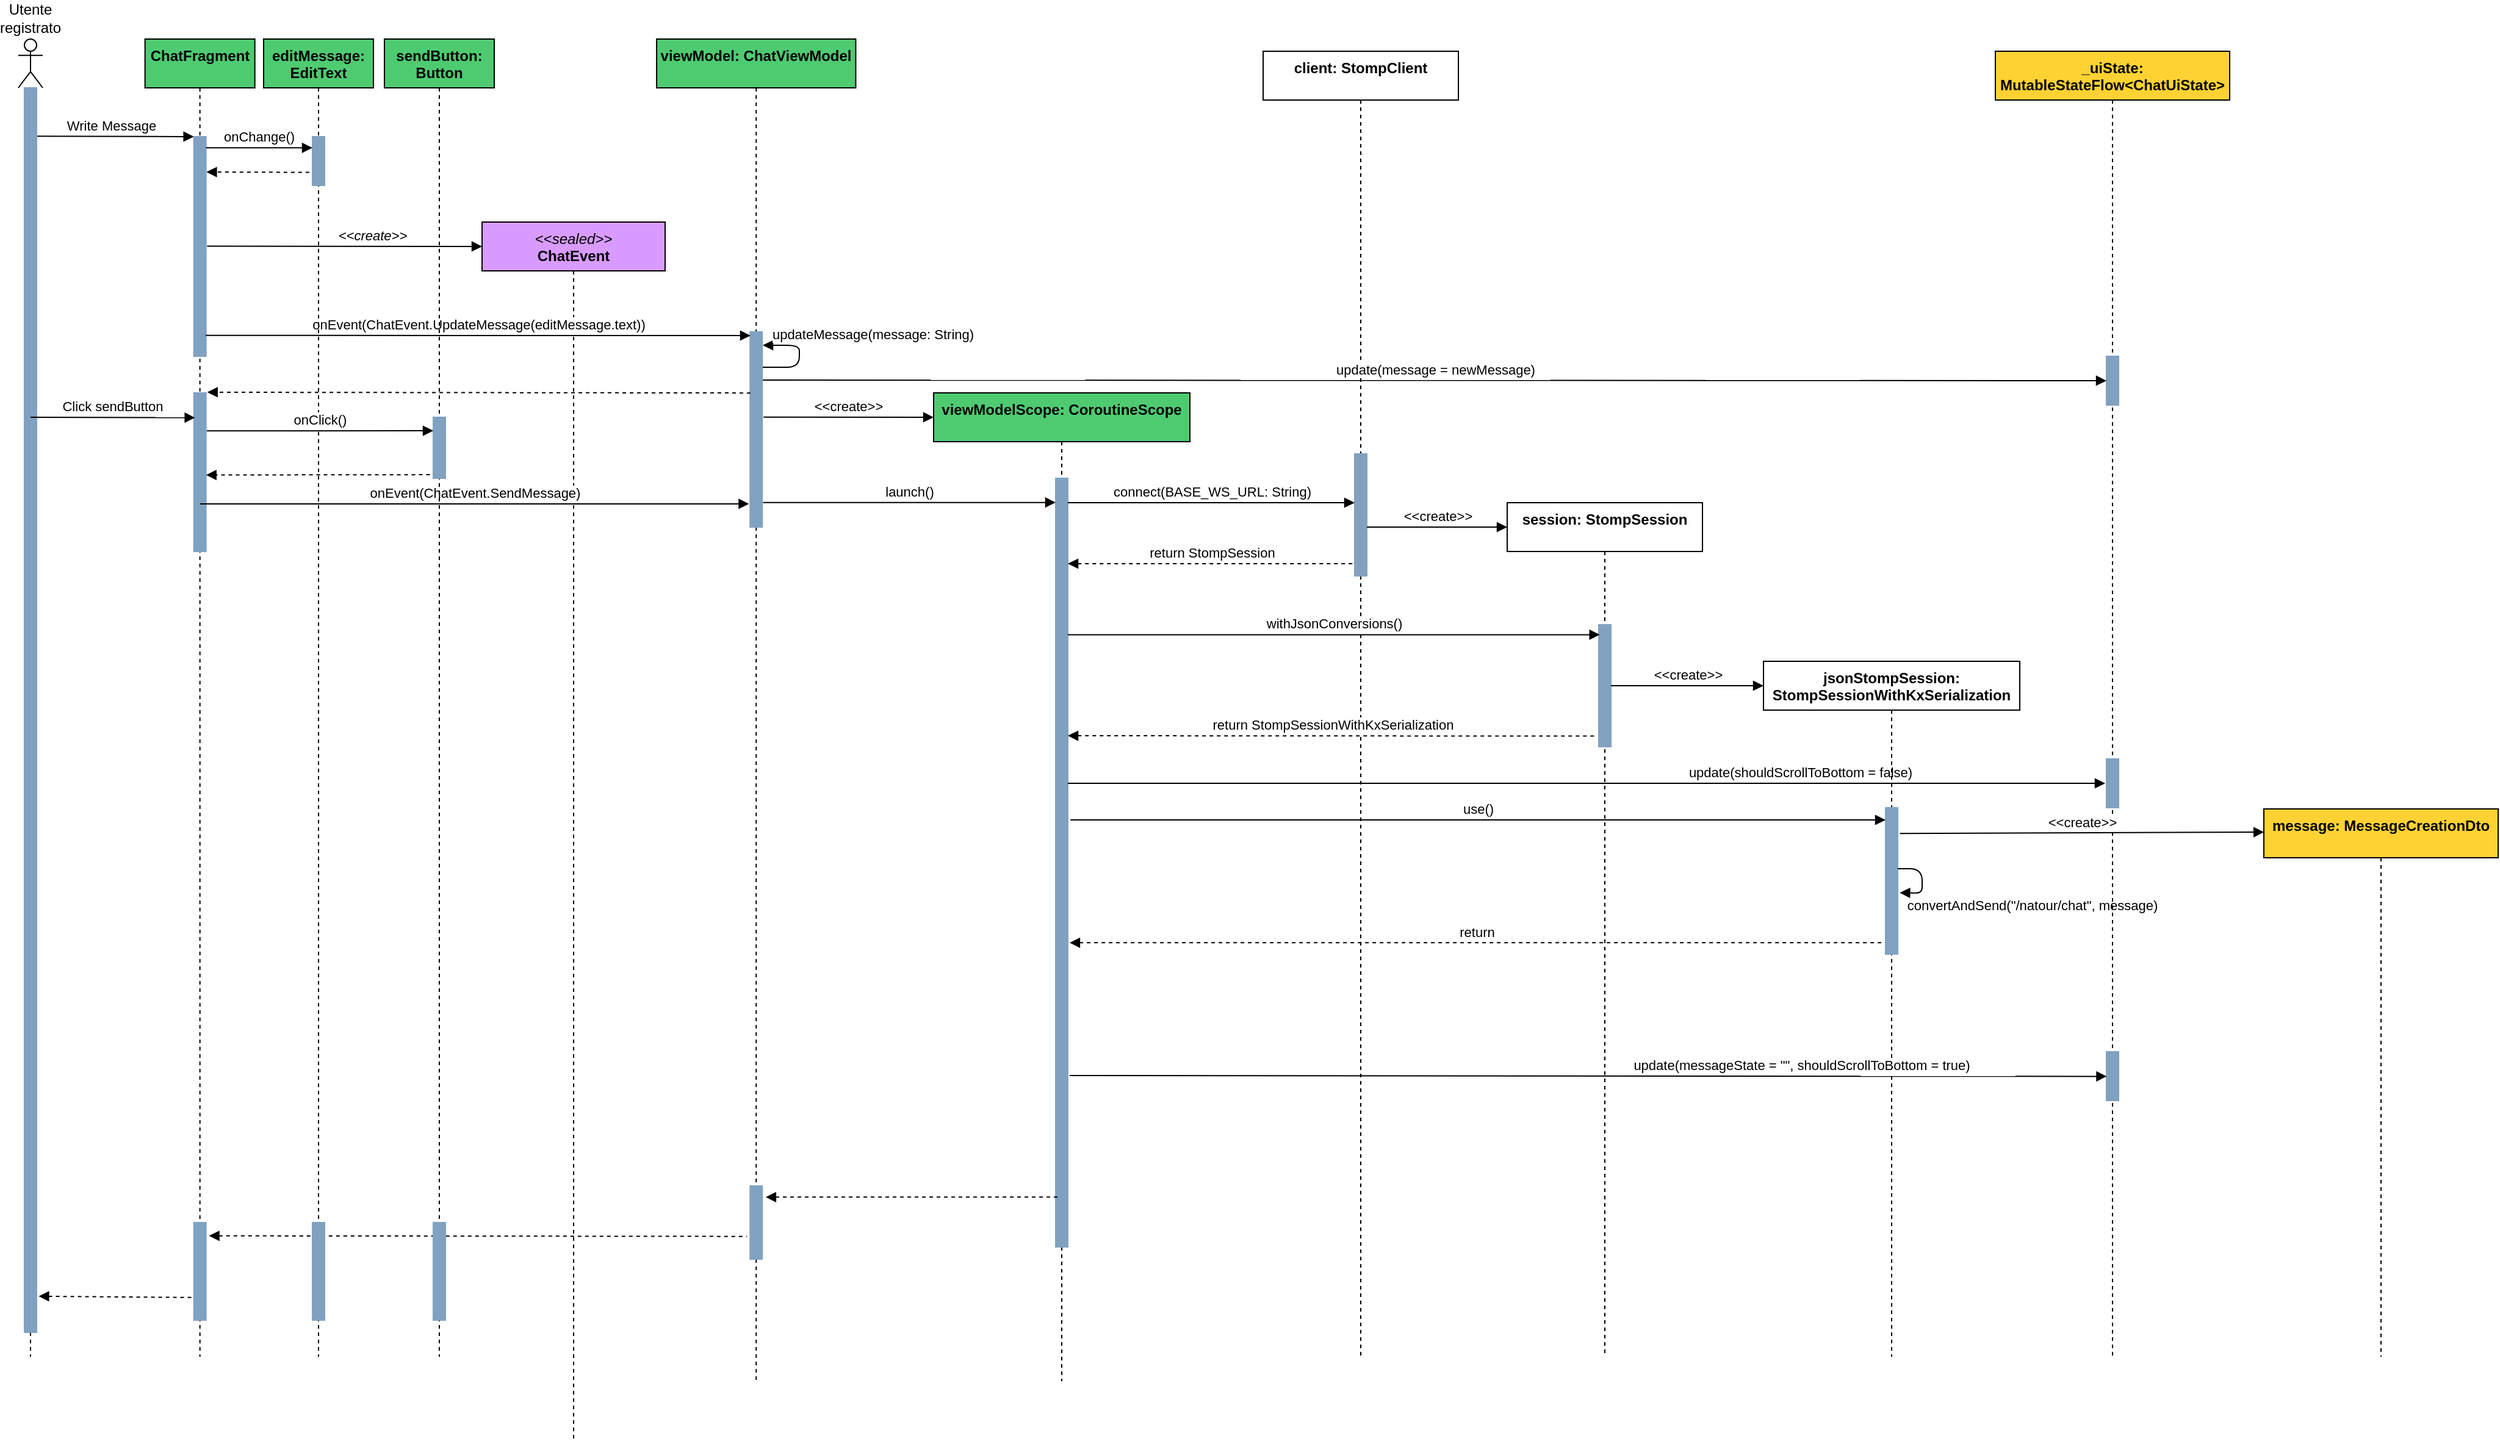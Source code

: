 <mxfile>
    <diagram id="NbBXLqIcAhi1SzONlu9C" name="Invia messaggio">
        <mxGraphModel dx="2213" dy="1183" grid="1" gridSize="10" guides="1" tooltips="1" connect="1" arrows="1" fold="1" page="1" pageScale="1" pageWidth="827" pageHeight="1169" math="0" shadow="0">
            <root>
                <mxCell id="0"/>
                <mxCell id="1" parent="0"/>
                <mxCell id="2" value="Write Message" style="html=1;verticalAlign=bottom;endArrow=block;entryX=0;entryY=0;exitX=1.017;exitY=0.062;exitDx=0;exitDy=0;exitPerimeter=0;" edge="1" parent="1" target="4">
                    <mxGeometry relative="1" as="geometry">
                        <mxPoint x="1049" y="129.68" as="sourcePoint"/>
                    </mxGeometry>
                </mxCell>
                <mxCell id="3" value="&lt;b&gt;ChatFragment&lt;/b&gt;" style="shape=umlLifeline;perimeter=lifelinePerimeter;whiteSpace=wrap;html=1;container=1;collapsible=0;recursiveResize=0;outlineConnect=0;rounded=0;shadow=0;glass=0;strokeWidth=1;verticalAlign=top;fillColor=#4ECB71;" vertex="1" parent="1">
                    <mxGeometry x="1143.83" y="50" width="90" height="1080" as="geometry"/>
                </mxCell>
                <mxCell id="4" value="" style="html=1;points=[];perimeter=orthogonalPerimeter;fillColor=#81A1C1;strokeColor=#81A1C1;" vertex="1" parent="3">
                    <mxGeometry x="40" y="80" width="10" height="180" as="geometry"/>
                </mxCell>
                <mxCell id="109" value="" style="html=1;points=[];perimeter=orthogonalPerimeter;fillColor=#81A1C1;strokeColor=#81A1C1;" vertex="1" parent="3">
                    <mxGeometry x="40" y="970" width="10" height="80" as="geometry"/>
                </mxCell>
                <mxCell id="CONxCcbmDmu2rqYqZQRP-128" value="" style="html=1;points=[];perimeter=orthogonalPerimeter;fillColor=#81A1C1;strokeColor=#81A1C1;" vertex="1" parent="3">
                    <mxGeometry x="40" y="290" width="10" height="130" as="geometry"/>
                </mxCell>
                <mxCell id="5" value="&lt;b&gt;viewModel: ChatViewModel&lt;/b&gt;" style="shape=umlLifeline;perimeter=lifelinePerimeter;whiteSpace=wrap;html=1;container=1;collapsible=0;recursiveResize=0;outlineConnect=0;rounded=0;shadow=0;glass=0;strokeWidth=1;verticalAlign=top;fillColor=#4ECB71;" vertex="1" parent="1">
                    <mxGeometry x="1563.04" y="50" width="163.17" height="1100" as="geometry"/>
                </mxCell>
                <mxCell id="6" value="" style="html=1;points=[];perimeter=orthogonalPerimeter;fillColor=#81A1C1;strokeColor=#81A1C1;" vertex="1" parent="5">
                    <mxGeometry x="76.59" y="240" width="10" height="160" as="geometry"/>
                </mxCell>
                <mxCell id="65" value="&amp;lt;&amp;lt;create&amp;gt;&amp;gt;" style="html=1;verticalAlign=bottom;endArrow=block;exitX=1.099;exitY=0.312;exitDx=0;exitDy=0;exitPerimeter=0;" edge="1" parent="5">
                    <mxGeometry relative="1" as="geometry">
                        <mxPoint x="87.58" y="309.92" as="sourcePoint"/>
                        <mxPoint x="226.96" y="310" as="targetPoint"/>
                    </mxGeometry>
                </mxCell>
                <mxCell id="107" value="" style="html=1;points=[];perimeter=orthogonalPerimeter;fillColor=#81A1C1;strokeColor=#81A1C1;" vertex="1" parent="5">
                    <mxGeometry x="76.59" y="940" width="10" height="60" as="geometry"/>
                </mxCell>
                <mxCell id="15" value="Utente registrato" style="shape=umlLifeline;participant=umlActor;perimeter=lifelinePerimeter;whiteSpace=wrap;html=1;container=1;collapsible=0;recursiveResize=0;verticalAlign=bottom;spacingTop=36;outlineConnect=0;size=40;rounded=0;shadow=0;glass=0;labelPosition=center;verticalLabelPosition=top;align=center;strokeWidth=1;perimeterSpacing=0;" vertex="1" parent="1">
                    <mxGeometry x="1040" y="50" width="20" height="1080" as="geometry"/>
                </mxCell>
                <mxCell id="16" value="" style="html=1;points=[];perimeter=orthogonalPerimeter;fillColor=#81A1C1;strokeColor=#81A1C1;" vertex="1" parent="15">
                    <mxGeometry x="5" y="40" width="10" height="1020" as="geometry"/>
                </mxCell>
                <mxCell id="52" value="&lt;i&gt;&amp;lt;&amp;lt;sealed&amp;gt;&amp;gt;&lt;br&gt;&lt;/i&gt;&lt;b&gt;ChatEvent&lt;/b&gt;" style="shape=umlLifeline;perimeter=lifelinePerimeter;whiteSpace=wrap;html=1;container=1;collapsible=0;recursiveResize=0;outlineConnect=0;rounded=0;shadow=0;glass=0;strokeWidth=1;verticalAlign=top;fillColor=#D99BFF;" vertex="1" parent="1">
                    <mxGeometry x="1420" y="200" width="150" height="1000" as="geometry"/>
                </mxCell>
                <mxCell id="54" value="&lt;i&gt;&amp;lt;&amp;lt;create&amp;gt;&amp;gt;&lt;/i&gt;" style="html=1;verticalAlign=bottom;endArrow=block;exitX=1.086;exitY=0.11;exitDx=0;exitDy=0;exitPerimeter=0;" edge="1" parent="1">
                    <mxGeometry x="0.201" relative="1" as="geometry">
                        <mxPoint x="1194.69" y="219.8" as="sourcePoint"/>
                        <mxPoint x="1420" y="220" as="targetPoint"/>
                        <mxPoint as="offset"/>
                    </mxGeometry>
                </mxCell>
                <mxCell id="57" value="onEvent(ChatEvent.UpdateMessage(editMessage.text))" style="html=1;verticalAlign=bottom;endArrow=block;exitX=0.968;exitY=0.905;exitDx=0;exitDy=0;exitPerimeter=0;" edge="1" parent="1" source="4">
                    <mxGeometry relative="1" as="geometry">
                        <mxPoint x="1294.37" y="339.44" as="sourcePoint"/>
                        <mxPoint x="1640" y="293" as="targetPoint"/>
                    </mxGeometry>
                </mxCell>
                <mxCell id="62" value="&lt;b&gt;viewModelScope: CoroutineScope&lt;/b&gt;" style="shape=umlLifeline;perimeter=lifelinePerimeter;whiteSpace=wrap;html=1;container=1;collapsible=0;recursiveResize=0;outlineConnect=0;rounded=0;shadow=0;glass=0;strokeWidth=1;verticalAlign=top;fillColor=#4ECB71;" vertex="1" parent="1">
                    <mxGeometry x="1790" y="340" width="210" height="810" as="geometry"/>
                </mxCell>
                <mxCell id="66" value="" style="html=1;points=[];perimeter=orthogonalPerimeter;fillColor=#81A1C1;strokeColor=#81A1C1;" vertex="1" parent="62">
                    <mxGeometry x="100" y="70" width="10" height="630" as="geometry"/>
                </mxCell>
                <mxCell id="71" value="&lt;b&gt;client: StompClient&lt;/b&gt;" style="shape=umlLifeline;perimeter=lifelinePerimeter;whiteSpace=wrap;html=1;container=1;collapsible=0;recursiveResize=0;outlineConnect=0;rounded=0;shadow=0;glass=0;strokeWidth=1;verticalAlign=top;" vertex="1" parent="1">
                    <mxGeometry x="2060" y="60" width="160" height="1070" as="geometry"/>
                </mxCell>
                <mxCell id="74" value="" style="html=1;points=[];perimeter=orthogonalPerimeter;fillColor=#81A1C1;strokeColor=#81A1C1;" vertex="1" parent="71">
                    <mxGeometry x="75" y="330" width="10" height="100" as="geometry"/>
                </mxCell>
                <mxCell id="77" value="&amp;lt;&amp;lt;create&amp;gt;&amp;gt;" style="html=1;verticalAlign=bottom;endArrow=block;" edge="1" parent="71" source="74">
                    <mxGeometry relative="1" as="geometry">
                        <mxPoint x="100" y="390" as="sourcePoint"/>
                        <mxPoint x="200" y="390" as="targetPoint"/>
                    </mxGeometry>
                </mxCell>
                <mxCell id="94" value="update(shouldScrollToBottom = false)" style="html=1;verticalAlign=bottom;endArrow=block;exitX=1.209;exitY=0.643;exitDx=0;exitDy=0;exitPerimeter=0;" edge="1" parent="71">
                    <mxGeometry x="0.412" relative="1" as="geometry">
                        <mxPoint x="-160" y="600.06" as="sourcePoint"/>
                        <mxPoint x="690" y="600" as="targetPoint"/>
                        <mxPoint as="offset"/>
                    </mxGeometry>
                </mxCell>
                <mxCell id="73" value="connect(BASE_WS_URL: String)" style="html=1;verticalAlign=bottom;endArrow=block;" edge="1" parent="1">
                    <mxGeometry relative="1" as="geometry">
                        <mxPoint x="1900" y="430" as="sourcePoint"/>
                        <mxPoint x="2135" y="430" as="targetPoint"/>
                    </mxGeometry>
                </mxCell>
                <mxCell id="75" value="&lt;b&gt;session: StompSession&lt;/b&gt;" style="shape=umlLifeline;perimeter=lifelinePerimeter;whiteSpace=wrap;html=1;container=1;collapsible=0;recursiveResize=0;outlineConnect=0;rounded=0;shadow=0;glass=0;strokeWidth=1;verticalAlign=top;" vertex="1" parent="1">
                    <mxGeometry x="2260" y="430" width="160" height="700" as="geometry"/>
                </mxCell>
                <mxCell id="83" value="" style="html=1;points=[];perimeter=orthogonalPerimeter;fillColor=#81A1C1;strokeColor=#81A1C1;" vertex="1" parent="75">
                    <mxGeometry x="75" y="100" width="10" height="100" as="geometry"/>
                </mxCell>
                <mxCell id="80" value="&lt;b&gt;jsonStompSession: &lt;br&gt;StompSessionWithKxSerialization&lt;/b&gt;" style="shape=umlLifeline;perimeter=lifelinePerimeter;whiteSpace=wrap;html=1;container=1;collapsible=0;recursiveResize=0;outlineConnect=0;rounded=0;shadow=0;glass=0;strokeWidth=1;verticalAlign=top;" vertex="1" parent="1">
                    <mxGeometry x="2470" y="560" width="210" height="570" as="geometry"/>
                </mxCell>
                <mxCell id="89" value="" style="html=1;points=[];perimeter=orthogonalPerimeter;fillColor=#81A1C1;strokeColor=#81A1C1;" vertex="1" parent="80">
                    <mxGeometry x="100" y="120" width="10" height="120" as="geometry"/>
                </mxCell>
                <mxCell id="102" value="convertAndSend(&quot;/natour/chat&quot;, message)" style="edgeStyle=none;html=1;startArrow=none;startFill=0;endArrow=block;endFill=1;entryX=1.167;entryY=0.581;entryDx=0;entryDy=0;entryPerimeter=0;" edge="1" parent="80" source="89" target="89">
                    <mxGeometry x="0.371" y="91" relative="1" as="geometry">
                        <mxPoint x="91" y="-81" as="offset"/>
                    </mxGeometry>
                </mxCell>
                <mxCell id="81" value="withJsonConversions()" style="html=1;verticalAlign=bottom;endArrow=block;entryX=0.088;entryY=0.082;entryDx=0;entryDy=0;entryPerimeter=0;" edge="1" parent="1" source="66" target="83">
                    <mxGeometry relative="1" as="geometry">
                        <mxPoint x="1920" y="538" as="sourcePoint"/>
                        <mxPoint x="2330" y="540" as="targetPoint"/>
                    </mxGeometry>
                </mxCell>
                <mxCell id="82" value="&amp;lt;&amp;lt;create&amp;gt;&amp;gt;" style="html=1;verticalAlign=bottom;endArrow=block;" edge="1" parent="1">
                    <mxGeometry relative="1" as="geometry">
                        <mxPoint x="2345" y="580" as="sourcePoint"/>
                        <mxPoint x="2470" y="580" as="targetPoint"/>
                    </mxGeometry>
                </mxCell>
                <mxCell id="84" value="return StompSession" style="html=1;verticalAlign=bottom;endArrow=none;dashed=1;endFill=0;startArrow=block;startFill=1;" edge="1" parent="1">
                    <mxGeometry relative="1" as="geometry">
                        <mxPoint x="1900" y="480" as="sourcePoint"/>
                        <mxPoint x="2135" y="480" as="targetPoint"/>
                    </mxGeometry>
                </mxCell>
                <mxCell id="87" value="return StompSessionWithKxSerialization" style="html=1;verticalAlign=bottom;endArrow=none;dashed=1;endFill=0;startArrow=block;startFill=1;entryX=-0.09;entryY=0.913;entryDx=0;entryDy=0;entryPerimeter=0;" edge="1" parent="1" target="83">
                    <mxGeometry relative="1" as="geometry">
                        <mxPoint x="1900" y="621" as="sourcePoint"/>
                        <mxPoint x="2205" y="620" as="targetPoint"/>
                    </mxGeometry>
                </mxCell>
                <mxCell id="90" value="use()" style="html=1;verticalAlign=bottom;endArrow=block;entryX=0;entryY=0.1;entryDx=0;entryDy=0;entryPerimeter=0;exitX=1.209;exitY=0.643;exitDx=0;exitDy=0;exitPerimeter=0;" edge="1" parent="1">
                    <mxGeometry relative="1" as="geometry">
                        <mxPoint x="1902.09" y="690.06" as="sourcePoint"/>
                        <mxPoint x="2570" y="690" as="targetPoint"/>
                    </mxGeometry>
                </mxCell>
                <mxCell id="68" value="launch()" style="html=1;verticalAlign=bottom;endArrow=block;exitX=1.062;exitY=0.749;exitDx=0;exitDy=0;exitPerimeter=0;" edge="1" parent="1" target="66">
                    <mxGeometry relative="1" as="geometry">
                        <mxPoint x="1650.25" y="429.84" as="sourcePoint"/>
                        <mxPoint x="1880" y="430" as="targetPoint"/>
                    </mxGeometry>
                </mxCell>
                <mxCell id="91" value="&lt;b&gt;_uiState: MutableStateFlow&amp;lt;ChatUiState&amp;gt;&lt;/b&gt;" style="shape=umlLifeline;perimeter=lifelinePerimeter;whiteSpace=wrap;html=1;container=1;collapsible=0;recursiveResize=0;outlineConnect=0;rounded=0;shadow=0;glass=0;strokeWidth=1;verticalAlign=top;fillColor=#FFD233;" vertex="1" parent="1">
                    <mxGeometry x="2660" y="60" width="192" height="1070" as="geometry"/>
                </mxCell>
                <mxCell id="92" value="" style="html=1;points=[];perimeter=orthogonalPerimeter;fillColor=#81A1C1;strokeColor=#81A1C1;" vertex="1" parent="91">
                    <mxGeometry x="91" y="580" width="10" height="40" as="geometry"/>
                </mxCell>
                <mxCell id="105" value="" style="html=1;points=[];perimeter=orthogonalPerimeter;fillColor=#81A1C1;strokeColor=#81A1C1;" vertex="1" parent="91">
                    <mxGeometry x="91" y="820" width="10" height="40" as="geometry"/>
                </mxCell>
                <mxCell id="CONxCcbmDmu2rqYqZQRP-118" value="" style="html=1;points=[];perimeter=orthogonalPerimeter;fillColor=#81A1C1;strokeColor=#81A1C1;" vertex="1" parent="91">
                    <mxGeometry x="91" y="250" width="10" height="40" as="geometry"/>
                </mxCell>
                <mxCell id="98" value="&lt;b&gt;message: MessageCreationDto&lt;/b&gt;" style="shape=umlLifeline;perimeter=lifelinePerimeter;whiteSpace=wrap;html=1;container=1;collapsible=0;recursiveResize=0;outlineConnect=0;rounded=0;shadow=0;glass=0;strokeWidth=1;verticalAlign=top;fillColor=#FFD233;" vertex="1" parent="1">
                    <mxGeometry x="2880" y="681" width="192" height="449" as="geometry"/>
                </mxCell>
                <mxCell id="104" value="return" style="html=1;verticalAlign=bottom;endArrow=none;dashed=1;endFill=0;startArrow=block;startFill=1;entryX=-0.038;entryY=0.922;entryDx=0;entryDy=0;entryPerimeter=0;exitX=1.144;exitY=0.636;exitDx=0;exitDy=0;exitPerimeter=0;" edge="1" parent="1">
                    <mxGeometry relative="1" as="geometry">
                        <mxPoint x="1901.44" y="790.68" as="sourcePoint"/>
                        <mxPoint x="2569.62" y="790.64" as="targetPoint"/>
                    </mxGeometry>
                </mxCell>
                <mxCell id="106" value="update(messageState = &quot;&quot;, shouldScrollToBottom = true)" style="html=1;verticalAlign=bottom;endArrow=block;exitX=1.144;exitY=0.777;exitDx=0;exitDy=0;exitPerimeter=0;entryX=0.024;entryY=0.506;entryDx=0;entryDy=0;entryPerimeter=0;" edge="1" parent="1" source="66">
                    <mxGeometry x="0.412" relative="1" as="geometry">
                        <mxPoint x="1930" y="880.06" as="sourcePoint"/>
                        <mxPoint x="2751.24" y="900.24" as="targetPoint"/>
                        <mxPoint as="offset"/>
                    </mxGeometry>
                </mxCell>
                <mxCell id="100" value="&amp;lt;&amp;lt;create&amp;gt;&amp;gt;" style="html=1;verticalAlign=bottom;endArrow=block;exitX=1.178;exitY=0.176;exitDx=0;exitDy=0;exitPerimeter=0;" edge="1" parent="1" source="89">
                    <mxGeometry relative="1" as="geometry">
                        <mxPoint x="2580" y="711.0" as="sourcePoint"/>
                        <mxPoint x="2880.093" y="700" as="targetPoint"/>
                    </mxGeometry>
                </mxCell>
                <mxCell id="110" value="" style="html=1;verticalAlign=bottom;endArrow=none;dashed=1;endFill=0;startArrow=block;startFill=1;entryX=-0.258;entryY=0.689;entryDx=0;entryDy=0;entryPerimeter=0;exitX=1.244;exitY=0.136;exitDx=0;exitDy=0;exitPerimeter=0;" edge="1" parent="1" source="109" target="107">
                    <mxGeometry relative="1" as="geometry">
                        <mxPoint x="1300" y="1031" as="sourcePoint"/>
                        <mxPoint x="1556.21" y="1030.82" as="targetPoint"/>
                    </mxGeometry>
                </mxCell>
                <mxCell id="111" value="" style="html=1;verticalAlign=bottom;endArrow=none;dashed=1;endFill=0;startArrow=block;startFill=1;entryX=-0.081;entryY=0.768;entryDx=0;entryDy=0;entryPerimeter=0;exitX=1.167;exitY=0.971;exitDx=0;exitDy=0;exitPerimeter=0;" edge="1" parent="1" source="16" target="109">
                    <mxGeometry relative="1" as="geometry">
                        <mxPoint x="1070" y="1080" as="sourcePoint"/>
                        <mxPoint x="1410.78" y="1080.46" as="targetPoint"/>
                    </mxGeometry>
                </mxCell>
                <mxCell id="CONxCcbmDmu2rqYqZQRP-111" value="&lt;b&gt;editMessage:&lt;br&gt;EditText&lt;br&gt;&lt;/b&gt;" style="shape=umlLifeline;perimeter=lifelinePerimeter;whiteSpace=wrap;html=1;container=1;collapsible=0;recursiveResize=0;outlineConnect=0;rounded=0;shadow=0;glass=0;strokeWidth=1;verticalAlign=top;fillColor=#4ECB71;" vertex="1" parent="1">
                    <mxGeometry x="1241" y="50" width="90" height="1080" as="geometry"/>
                </mxCell>
                <mxCell id="CONxCcbmDmu2rqYqZQRP-112" value="" style="html=1;points=[];perimeter=orthogonalPerimeter;fillColor=#81A1C1;strokeColor=#81A1C1;" vertex="1" parent="CONxCcbmDmu2rqYqZQRP-111">
                    <mxGeometry x="40" y="80" width="10" height="40" as="geometry"/>
                </mxCell>
                <mxCell id="CONxCcbmDmu2rqYqZQRP-113" value="" style="html=1;points=[];perimeter=orthogonalPerimeter;fillColor=#81A1C1;strokeColor=#81A1C1;" vertex="1" parent="CONxCcbmDmu2rqYqZQRP-111">
                    <mxGeometry x="40" y="970" width="10" height="80" as="geometry"/>
                </mxCell>
                <mxCell id="CONxCcbmDmu2rqYqZQRP-114" value="onChange()" style="html=1;verticalAlign=bottom;endArrow=block;exitX=1.001;exitY=0.051;exitDx=0;exitDy=0;exitPerimeter=0;" edge="1" parent="1" source="4" target="CONxCcbmDmu2rqYqZQRP-112">
                    <mxGeometry relative="1" as="geometry">
                        <mxPoint x="1059" y="139.68" as="sourcePoint"/>
                        <mxPoint x="1193.83" y="140.0" as="targetPoint"/>
                    </mxGeometry>
                </mxCell>
                <mxCell id="CONxCcbmDmu2rqYqZQRP-115" value="" style="html=1;verticalAlign=bottom;endArrow=block;exitX=-0.257;exitY=0.732;exitDx=0;exitDy=0;exitPerimeter=0;entryX=1.034;entryY=0.161;entryDx=0;entryDy=0;entryPerimeter=0;dashed=1;" edge="1" parent="1" source="CONxCcbmDmu2rqYqZQRP-112" target="4">
                    <mxGeometry relative="1" as="geometry">
                        <mxPoint x="1203.84" y="149.18" as="sourcePoint"/>
                        <mxPoint x="1300" y="149.18" as="targetPoint"/>
                    </mxGeometry>
                </mxCell>
                <mxCell id="CONxCcbmDmu2rqYqZQRP-116" value="onEvent(ChatEvent.SendMessage)" style="html=1;verticalAlign=bottom;endArrow=block;entryX=-0.089;entryY=0.881;entryDx=0;entryDy=0;entryPerimeter=0;" edge="1" parent="1" target="6">
                    <mxGeometry relative="1" as="geometry">
                        <mxPoint x="1189" y="431" as="sourcePoint"/>
                        <mxPoint x="1626.49" y="430.1" as="targetPoint"/>
                    </mxGeometry>
                </mxCell>
                <mxCell id="CONxCcbmDmu2rqYqZQRP-117" value="update(message = newMessage)" style="html=1;verticalAlign=bottom;endArrow=block;exitX=1.05;exitY=0.247;exitDx=0;exitDy=0;exitPerimeter=0;" edge="1" parent="1" source="6">
                    <mxGeometry relative="1" as="geometry">
                        <mxPoint x="2130" y="330" as="sourcePoint"/>
                        <mxPoint x="2751" y="330" as="targetPoint"/>
                    </mxGeometry>
                </mxCell>
                <mxCell id="CONxCcbmDmu2rqYqZQRP-119" value="updateMessage(message: String)" style="html=1;verticalAlign=bottom;endArrow=block;edgeStyle=orthogonalEdgeStyle;" edge="1" parent="1">
                    <mxGeometry x="0.231" y="-60" relative="1" as="geometry">
                        <mxPoint x="1650" y="319" as="sourcePoint"/>
                        <mxPoint x="1650" y="301" as="targetPoint"/>
                        <Array as="points">
                            <mxPoint x="1680" y="319"/>
                            <mxPoint x="1680" y="301"/>
                        </Array>
                        <mxPoint x="60" y="60" as="offset"/>
                    </mxGeometry>
                </mxCell>
                <mxCell id="108" value="" style="html=1;verticalAlign=bottom;endArrow=none;dashed=1;endFill=0;startArrow=block;startFill=1;exitX=1.277;exitY=0.153;exitDx=0;exitDy=0;exitPerimeter=0;" edge="1" parent="1" source="107" target="62">
                    <mxGeometry relative="1" as="geometry">
                        <mxPoint x="1654" y="1020" as="sourcePoint"/>
                        <mxPoint x="1889" y="1020" as="targetPoint"/>
                    </mxGeometry>
                </mxCell>
                <mxCell id="CONxCcbmDmu2rqYqZQRP-120" value="&lt;b&gt;sendButton:&lt;br&gt;Button&lt;br&gt;&lt;/b&gt;" style="shape=umlLifeline;perimeter=lifelinePerimeter;whiteSpace=wrap;html=1;container=1;collapsible=0;recursiveResize=0;outlineConnect=0;rounded=0;shadow=0;glass=0;strokeWidth=1;verticalAlign=top;fillColor=#4ECB71;" vertex="1" parent="1">
                    <mxGeometry x="1340" y="50" width="90" height="1080" as="geometry"/>
                </mxCell>
                <mxCell id="CONxCcbmDmu2rqYqZQRP-122" value="" style="html=1;points=[];perimeter=orthogonalPerimeter;fillColor=#81A1C1;strokeColor=#81A1C1;" vertex="1" parent="CONxCcbmDmu2rqYqZQRP-120">
                    <mxGeometry x="40" y="970" width="10" height="80" as="geometry"/>
                </mxCell>
                <mxCell id="CONxCcbmDmu2rqYqZQRP-125" value="" style="html=1;points=[];perimeter=orthogonalPerimeter;fillColor=#81A1C1;strokeColor=#81A1C1;" vertex="1" parent="CONxCcbmDmu2rqYqZQRP-120">
                    <mxGeometry x="40" y="310" width="10" height="50" as="geometry"/>
                </mxCell>
                <mxCell id="CONxCcbmDmu2rqYqZQRP-123" value="Click sendButton" style="html=1;verticalAlign=bottom;endArrow=block;entryX=0;entryY=0;exitX=1.017;exitY=0.062;exitDx=0;exitDy=0;exitPerimeter=0;" edge="1" parent="1">
                    <mxGeometry relative="1" as="geometry">
                        <mxPoint x="1050" y="360.0" as="sourcePoint"/>
                        <mxPoint x="1184.83" y="360.32" as="targetPoint"/>
                    </mxGeometry>
                </mxCell>
                <mxCell id="CONxCcbmDmu2rqYqZQRP-124" value="onClick()" style="html=1;verticalAlign=bottom;endArrow=block;exitX=1.06;exitY=0.284;exitDx=0;exitDy=0;exitPerimeter=0;" edge="1" parent="1">
                    <mxGeometry relative="1" as="geometry">
                        <mxPoint x="1194.43" y="371.12" as="sourcePoint"/>
                        <mxPoint x="1380" y="371" as="targetPoint"/>
                    </mxGeometry>
                </mxCell>
                <mxCell id="CONxCcbmDmu2rqYqZQRP-126" value="" style="html=1;verticalAlign=bottom;endArrow=block;exitX=-0.274;exitY=0.941;exitDx=0;exitDy=0;exitPerimeter=0;dashed=1;entryX=1.001;entryY=0.788;entryDx=0;entryDy=0;entryPerimeter=0;" edge="1" parent="1">
                    <mxGeometry relative="1" as="geometry">
                        <mxPoint x="1377.26" y="407.05" as="sourcePoint"/>
                        <mxPoint x="1193.84" y="407.28" as="targetPoint"/>
                    </mxGeometry>
                </mxCell>
                <mxCell id="CONxCcbmDmu2rqYqZQRP-127" value="" style="html=1;verticalAlign=bottom;endArrow=block;exitX=0.037;exitY=0.313;exitDx=0;exitDy=0;exitPerimeter=0;dashed=1;entryX=1.101;entryY=-0.004;entryDx=0;entryDy=0;entryPerimeter=0;" edge="1" parent="1" source="6" target="CONxCcbmDmu2rqYqZQRP-128">
                    <mxGeometry relative="1" as="geometry">
                        <mxPoint x="1544.26" y="340.3" as="sourcePoint"/>
                        <mxPoint x="1200" y="340" as="targetPoint"/>
                    </mxGeometry>
                </mxCell>
            </root>
        </mxGraphModel>
    </diagram>
    <diagram id="YZxylC4qOU5EGCGypoCf" name="Modifica itinerario">
        <mxGraphModel dx="3648" dy="1420" grid="1" gridSize="10" guides="1" tooltips="1" connect="1" arrows="1" fold="1" page="1" pageScale="1" pageWidth="827" pageHeight="1169" math="0" shadow="0">
            <root>
                <mxCell id="dHCDiJilXVQm328N3-cN-0"/>
                <mxCell id="dHCDiJilXVQm328N3-cN-1" parent="dHCDiJilXVQm328N3-cN-0"/>
                <mxCell id="d3S4381l-Puww9ALZbzH-0" value="Write new description" style="html=1;verticalAlign=bottom;endArrow=block;entryX=0;entryY=0;exitX=1.017;exitY=0.062;exitDx=0;exitDy=0;exitPerimeter=0;" edge="1" target="d3S4381l-Puww9ALZbzH-2" parent="dHCDiJilXVQm328N3-cN-1">
                    <mxGeometry relative="1" as="geometry">
                        <mxPoint x="319" y="429.68" as="sourcePoint"/>
                    </mxGeometry>
                </mxCell>
                <mxCell id="d3S4381l-Puww9ALZbzH-1" value="&lt;b&gt;UpdateRoute&lt;br&gt;FullDialog&lt;/b&gt;" style="shape=umlLifeline;perimeter=lifelinePerimeter;whiteSpace=wrap;html=1;container=1;collapsible=0;recursiveResize=0;outlineConnect=0;rounded=0;shadow=0;glass=0;strokeWidth=1;verticalAlign=top;fillColor=#4ECB71;" vertex="1" parent="dHCDiJilXVQm328N3-cN-1">
                    <mxGeometry x="413.83" y="350" width="90" height="1370" as="geometry"/>
                </mxCell>
                <mxCell id="d3S4381l-Puww9ALZbzH-2" value="" style="html=1;points=[];perimeter=orthogonalPerimeter;fillColor=#81A1C1;strokeColor=#81A1C1;" vertex="1" parent="d3S4381l-Puww9ALZbzH-1">
                    <mxGeometry x="40" y="80" width="10" height="180" as="geometry"/>
                </mxCell>
                <mxCell id="d3S4381l-Puww9ALZbzH-4" value="" style="html=1;points=[];perimeter=orthogonalPerimeter;fillColor=#81A1C1;strokeColor=#81A1C1;" vertex="1" parent="d3S4381l-Puww9ALZbzH-1">
                    <mxGeometry x="40" y="280" width="10" height="140" as="geometry"/>
                </mxCell>
                <mxCell id="NapufEDE8ymb2wItLIHo-16" value="" style="html=1;points=[];perimeter=orthogonalPerimeter;fillColor=#81A1C1;strokeColor=#81A1C1;" vertex="1" parent="d3S4381l-Puww9ALZbzH-1">
                    <mxGeometry x="40" y="1320" width="10" height="40" as="geometry"/>
                </mxCell>
                <mxCell id="d3S4381l-Puww9ALZbzH-5" value="&lt;b&gt;viewModel: ChatViewModel&lt;/b&gt;" style="shape=umlLifeline;perimeter=lifelinePerimeter;whiteSpace=wrap;html=1;container=1;collapsible=0;recursiveResize=0;outlineConnect=0;rounded=0;shadow=0;glass=0;strokeWidth=1;verticalAlign=top;fillColor=#4ECB71;" vertex="1" parent="dHCDiJilXVQm328N3-cN-1">
                    <mxGeometry x="833.04" y="350" width="163.17" height="1370" as="geometry"/>
                </mxCell>
                <mxCell id="d3S4381l-Puww9ALZbzH-6" value="" style="html=1;points=[];perimeter=orthogonalPerimeter;fillColor=#81A1C1;strokeColor=#81A1C1;" vertex="1" parent="d3S4381l-Puww9ALZbzH-5">
                    <mxGeometry x="76.59" y="240" width="10" height="160" as="geometry"/>
                </mxCell>
                <mxCell id="d3S4381l-Puww9ALZbzH-7" value="&amp;lt;&amp;lt;create&amp;gt;&amp;gt;" style="html=1;verticalAlign=bottom;endArrow=block;exitX=1.099;exitY=0.312;exitDx=0;exitDy=0;exitPerimeter=0;" edge="1" parent="d3S4381l-Puww9ALZbzH-5">
                    <mxGeometry relative="1" as="geometry">
                        <mxPoint x="87.58" y="309.92" as="sourcePoint"/>
                        <mxPoint x="226.96" y="310" as="targetPoint"/>
                    </mxGeometry>
                </mxCell>
                <mxCell id="d3S4381l-Puww9ALZbzH-9" value="Utente registrato" style="shape=umlLifeline;participant=umlActor;perimeter=lifelinePerimeter;whiteSpace=wrap;html=1;container=1;collapsible=0;recursiveResize=0;verticalAlign=bottom;spacingTop=36;outlineConnect=0;size=40;rounded=0;shadow=0;glass=0;labelPosition=center;verticalLabelPosition=top;align=center;strokeWidth=1;perimeterSpacing=0;" vertex="1" parent="dHCDiJilXVQm328N3-cN-1">
                    <mxGeometry x="310" y="350" width="20" height="1370" as="geometry"/>
                </mxCell>
                <mxCell id="d3S4381l-Puww9ALZbzH-10" value="" style="html=1;points=[];perimeter=orthogonalPerimeter;fillColor=#81A1C1;strokeColor=#81A1C1;" vertex="1" parent="d3S4381l-Puww9ALZbzH-9">
                    <mxGeometry x="5" y="40" width="10" height="1320" as="geometry"/>
                </mxCell>
                <mxCell id="d3S4381l-Puww9ALZbzH-11" value="&lt;i&gt;&amp;lt;&amp;lt;sealed&amp;gt;&amp;gt;&lt;br&gt;&lt;/i&gt;&lt;b&gt;UpdateRouteEvent&lt;/b&gt;" style="shape=umlLifeline;perimeter=lifelinePerimeter;whiteSpace=wrap;html=1;container=1;collapsible=0;recursiveResize=0;outlineConnect=0;rounded=0;shadow=0;glass=0;strokeWidth=1;verticalAlign=top;fillColor=#D99BFF;" vertex="1" parent="dHCDiJilXVQm328N3-cN-1">
                    <mxGeometry x="690" y="500" width="150" height="1220" as="geometry"/>
                </mxCell>
                <mxCell id="d3S4381l-Puww9ALZbzH-13" value="&lt;i&gt;&amp;lt;&amp;lt;create&amp;gt;&amp;gt;&lt;/i&gt;" style="html=1;verticalAlign=bottom;endArrow=block;exitX=1.086;exitY=0.11;exitDx=0;exitDy=0;exitPerimeter=0;" edge="1" parent="dHCDiJilXVQm328N3-cN-1">
                    <mxGeometry x="0.201" relative="1" as="geometry">
                        <mxPoint x="464.69" y="519.8" as="sourcePoint"/>
                        <mxPoint x="690" y="520" as="targetPoint"/>
                        <mxPoint as="offset"/>
                    </mxGeometry>
                </mxCell>
                <mxCell id="d3S4381l-Puww9ALZbzH-14" value="onEvent(UpdateRouteEvent.EnteredDescription(descriptionField.text))" style="html=1;verticalAlign=bottom;endArrow=block;exitX=0.968;exitY=0.905;exitDx=0;exitDy=0;exitPerimeter=0;" edge="1" source="d3S4381l-Puww9ALZbzH-2" parent="dHCDiJilXVQm328N3-cN-1">
                    <mxGeometry relative="1" as="geometry">
                        <mxPoint x="564.37" y="639.44" as="sourcePoint"/>
                        <mxPoint x="910" y="593" as="targetPoint"/>
                    </mxGeometry>
                </mxCell>
                <mxCell id="d3S4381l-Puww9ALZbzH-15" value="&lt;b&gt;viewModelScope: CoroutineScope&lt;/b&gt;" style="shape=umlLifeline;perimeter=lifelinePerimeter;whiteSpace=wrap;html=1;container=1;collapsible=0;recursiveResize=0;outlineConnect=0;rounded=0;shadow=0;glass=0;strokeWidth=1;verticalAlign=top;fillColor=#4ECB71;" vertex="1" parent="dHCDiJilXVQm328N3-cN-1">
                    <mxGeometry x="1060" y="640" width="210" height="1080" as="geometry"/>
                </mxCell>
                <mxCell id="d3S4381l-Puww9ALZbzH-16" value="" style="html=1;points=[];perimeter=orthogonalPerimeter;fillColor=#81A1C1;strokeColor=#81A1C1;" vertex="1" parent="d3S4381l-Puww9ALZbzH-15">
                    <mxGeometry x="100" y="70" width="10" height="1000" as="geometry"/>
                </mxCell>
                <mxCell id="d3S4381l-Puww9ALZbzH-17" value="&lt;b&gt;mapper:&lt;br&gt;RouteDetailsUiMapper&lt;/b&gt;" style="shape=umlLifeline;perimeter=lifelinePerimeter;whiteSpace=wrap;html=1;container=1;collapsible=0;recursiveResize=0;outlineConnect=0;rounded=0;shadow=0;glass=0;strokeWidth=1;verticalAlign=top;fillColor=#4ECB71;" vertex="1" parent="dHCDiJilXVQm328N3-cN-1">
                    <mxGeometry x="1330" y="360" width="160" height="1360" as="geometry"/>
                </mxCell>
                <mxCell id="d3S4381l-Puww9ALZbzH-18" value="" style="html=1;points=[];perimeter=orthogonalPerimeter;fillColor=#81A1C1;strokeColor=#81A1C1;" vertex="1" parent="d3S4381l-Puww9ALZbzH-17">
                    <mxGeometry x="75" y="330" width="10" height="100" as="geometry"/>
                </mxCell>
                <mxCell id="d3S4381l-Puww9ALZbzH-21" value="mapToDomain(route: RouteDetailsUi)" style="html=1;verticalAlign=bottom;endArrow=block;" edge="1" parent="dHCDiJilXVQm328N3-cN-1">
                    <mxGeometry relative="1" as="geometry">
                        <mxPoint x="1170" y="730" as="sourcePoint"/>
                        <mxPoint x="1405" y="730" as="targetPoint"/>
                    </mxGeometry>
                </mxCell>
                <mxCell id="d3S4381l-Puww9ALZbzH-22" value="&lt;b&gt;updateRoute: UpdateRouteUseCase&lt;/b&gt;" style="shape=umlLifeline;perimeter=lifelinePerimeter;whiteSpace=wrap;html=1;container=1;collapsible=0;recursiveResize=0;outlineConnect=0;rounded=0;shadow=0;glass=0;strokeWidth=1;verticalAlign=top;fillColor=#FF9790;" vertex="1" parent="dHCDiJilXVQm328N3-cN-1">
                    <mxGeometry x="1530" y="360" width="160" height="1360" as="geometry"/>
                </mxCell>
                <mxCell id="d3S4381l-Puww9ALZbzH-23" value="" style="html=1;points=[];perimeter=orthogonalPerimeter;fillColor=#81A1C1;strokeColor=#81A1C1;" vertex="1" parent="d3S4381l-Puww9ALZbzH-22">
                    <mxGeometry x="75" y="470" width="10" height="70" as="geometry"/>
                </mxCell>
                <mxCell id="jIS7W12iPxL-Y6N_YtlJ-15" value="" style="html=1;points=[];perimeter=orthogonalPerimeter;fillColor=#81A1C1;strokeColor=#81A1C1;" vertex="1" parent="d3S4381l-Puww9ALZbzH-22">
                    <mxGeometry x="75" y="690" width="10" height="70" as="geometry"/>
                </mxCell>
                <mxCell id="d3S4381l-Puww9ALZbzH-24" value="&lt;b&gt;routeRepository: &lt;br&gt;RouteRepositoryImpl&lt;/b&gt;" style="shape=umlLifeline;perimeter=lifelinePerimeter;whiteSpace=wrap;html=1;container=1;collapsible=0;recursiveResize=0;outlineConnect=0;rounded=0;shadow=0;glass=0;strokeWidth=1;verticalAlign=top;fillColor=#85B6FF;" vertex="1" parent="dHCDiJilXVQm328N3-cN-1">
                    <mxGeometry x="1740" y="360" width="210" height="1360" as="geometry"/>
                </mxCell>
                <mxCell id="jIS7W12iPxL-Y6N_YtlJ-0" value="" style="html=1;points=[];perimeter=orthogonalPerimeter;fillColor=#81A1C1;strokeColor=#81A1C1;" vertex="1" parent="d3S4381l-Puww9ALZbzH-24">
                    <mxGeometry x="100" y="480" width="10" height="210" as="geometry"/>
                </mxCell>
                <mxCell id="jIS7W12iPxL-Y6N_YtlJ-5" value="" style="html=1;points=[];perimeter=orthogonalPerimeter;fillColor=#81A1C1;strokeColor=#81A1C1;" vertex="1" parent="d3S4381l-Puww9ALZbzH-24">
                    <mxGeometry x="100" y="600" width="10" height="110" as="geometry"/>
                </mxCell>
                <mxCell id="jIS7W12iPxL-Y6N_YtlJ-7" value="" style="html=1;points=[];perimeter=orthogonalPerimeter;fillColor=#81A1C1;strokeColor=#000000;" vertex="1" parent="d3S4381l-Puww9ALZbzH-24">
                    <mxGeometry x="105" y="500" width="10" height="180" as="geometry"/>
                </mxCell>
                <mxCell id="jIS7W12iPxL-Y6N_YtlJ-10" value="safeApiCall(Dispatchers.IO)" style="html=1;verticalAlign=bottom;endArrow=block;exitX=1.112;exitY=0.039;exitDx=0;exitDy=0;exitPerimeter=0;edgeStyle=orthogonalEdgeStyle;entryX=1.232;entryY=0.058;entryDx=0;entryDy=0;entryPerimeter=0;" edge="1" parent="d3S4381l-Puww9ALZbzH-24" source="jIS7W12iPxL-Y6N_YtlJ-0" target="jIS7W12iPxL-Y6N_YtlJ-7">
                    <mxGeometry x="-0.385" relative="1" as="geometry">
                        <mxPoint x="160" y="510" as="sourcePoint"/>
                        <mxPoint x="320" y="488" as="targetPoint"/>
                        <Array as="points">
                            <mxPoint x="215" y="488"/>
                            <mxPoint x="215" y="510"/>
                        </Array>
                        <mxPoint as="offset"/>
                    </mxGeometry>
                </mxCell>
                <mxCell id="d3S4381l-Puww9ALZbzH-27" value="invoke(routeToInsert: Route).onEach" style="html=1;verticalAlign=bottom;endArrow=block;entryX=0.088;entryY=0.082;entryDx=0;entryDy=0;entryPerimeter=0;" edge="1" source="d3S4381l-Puww9ALZbzH-16" target="d3S4381l-Puww9ALZbzH-23" parent="dHCDiJilXVQm328N3-cN-1">
                    <mxGeometry relative="1" as="geometry">
                        <mxPoint x="1190" y="838" as="sourcePoint"/>
                        <mxPoint x="1600" y="840" as="targetPoint"/>
                    </mxGeometry>
                </mxCell>
                <mxCell id="d3S4381l-Puww9ALZbzH-28" value="updateRoute(route)" style="html=1;verticalAlign=bottom;endArrow=block;" edge="1" parent="dHCDiJilXVQm328N3-cN-1">
                    <mxGeometry relative="1" as="geometry">
                        <mxPoint x="1615" y="880" as="sourcePoint"/>
                        <mxPoint x="1840" y="880" as="targetPoint"/>
                    </mxGeometry>
                </mxCell>
                <mxCell id="d3S4381l-Puww9ALZbzH-29" value="return routeToInsert: Route" style="html=1;verticalAlign=bottom;endArrow=none;dashed=1;endFill=0;startArrow=block;startFill=1;" edge="1" parent="dHCDiJilXVQm328N3-cN-1">
                    <mxGeometry relative="1" as="geometry">
                        <mxPoint x="1170" y="780" as="sourcePoint"/>
                        <mxPoint x="1405" y="780" as="targetPoint"/>
                    </mxGeometry>
                </mxCell>
                <mxCell id="d3S4381l-Puww9ALZbzH-32" value="launch()" style="html=1;verticalAlign=bottom;endArrow=block;exitX=1.062;exitY=0.749;exitDx=0;exitDy=0;exitPerimeter=0;" edge="1" target="d3S4381l-Puww9ALZbzH-16" parent="dHCDiJilXVQm328N3-cN-1">
                    <mxGeometry relative="1" as="geometry">
                        <mxPoint x="920.25" y="729.84" as="sourcePoint"/>
                        <mxPoint x="1150" y="730" as="targetPoint"/>
                    </mxGeometry>
                </mxCell>
                <mxCell id="d3S4381l-Puww9ALZbzH-33" value="&lt;b&gt;_uiState: MutableStateFlow&amp;lt;UpdateRouteUiState&amp;gt;&lt;/b&gt;" style="shape=umlLifeline;perimeter=lifelinePerimeter;whiteSpace=wrap;html=1;container=1;collapsible=0;recursiveResize=0;outlineConnect=0;rounded=0;shadow=0;glass=0;strokeWidth=1;verticalAlign=top;fillColor=#FFD233;" vertex="1" parent="dHCDiJilXVQm328N3-cN-1">
                    <mxGeometry x="1990" y="360" width="230" height="1360" as="geometry"/>
                </mxCell>
                <mxCell id="d3S4381l-Puww9ALZbzH-36" value="" style="html=1;points=[];perimeter=orthogonalPerimeter;fillColor=#81A1C1;strokeColor=#81A1C1;" vertex="1" parent="d3S4381l-Puww9ALZbzH-33">
                    <mxGeometry x="111" y="250" width="10" height="40" as="geometry"/>
                </mxCell>
                <mxCell id="d3S4381l-Puww9ALZbzH-43" value="&lt;b&gt;descriptionField:&lt;br&gt;TextInputLayout&lt;br&gt;&lt;/b&gt;" style="shape=umlLifeline;perimeter=lifelinePerimeter;whiteSpace=wrap;html=1;container=1;collapsible=0;recursiveResize=0;outlineConnect=0;rounded=0;shadow=0;glass=0;strokeWidth=1;verticalAlign=top;fillColor=#4ECB71;" vertex="1" parent="dHCDiJilXVQm328N3-cN-1">
                    <mxGeometry x="511" y="350" width="99" height="1370" as="geometry"/>
                </mxCell>
                <mxCell id="d3S4381l-Puww9ALZbzH-44" value="" style="html=1;points=[];perimeter=orthogonalPerimeter;fillColor=#81A1C1;strokeColor=#81A1C1;" vertex="1" parent="d3S4381l-Puww9ALZbzH-43">
                    <mxGeometry x="40" y="80" width="10" height="40" as="geometry"/>
                </mxCell>
                <mxCell id="d3S4381l-Puww9ALZbzH-46" value="onChange()" style="html=1;verticalAlign=bottom;endArrow=block;exitX=1.001;exitY=0.051;exitDx=0;exitDy=0;exitPerimeter=0;" edge="1" source="d3S4381l-Puww9ALZbzH-2" target="d3S4381l-Puww9ALZbzH-44" parent="dHCDiJilXVQm328N3-cN-1">
                    <mxGeometry relative="1" as="geometry">
                        <mxPoint x="329" y="439.68" as="sourcePoint"/>
                        <mxPoint x="463.83" y="440.0" as="targetPoint"/>
                    </mxGeometry>
                </mxCell>
                <mxCell id="d3S4381l-Puww9ALZbzH-47" value="" style="html=1;verticalAlign=bottom;endArrow=block;exitX=-0.257;exitY=0.732;exitDx=0;exitDy=0;exitPerimeter=0;entryX=1.034;entryY=0.161;entryDx=0;entryDy=0;entryPerimeter=0;dashed=1;" edge="1" source="d3S4381l-Puww9ALZbzH-44" target="d3S4381l-Puww9ALZbzH-2" parent="dHCDiJilXVQm328N3-cN-1">
                    <mxGeometry relative="1" as="geometry">
                        <mxPoint x="473.84" y="449.18" as="sourcePoint"/>
                        <mxPoint x="570" y="449.18" as="targetPoint"/>
                    </mxGeometry>
                </mxCell>
                <mxCell id="d3S4381l-Puww9ALZbzH-48" value="onEvent(UpdateRouteEvent.Upload)" style="html=1;verticalAlign=bottom;endArrow=block;entryX=-0.089;entryY=0.881;entryDx=0;entryDy=0;entryPerimeter=0;exitX=1.045;exitY=0.717;exitDx=0;exitDy=0;exitPerimeter=0;" edge="1" source="d3S4381l-Puww9ALZbzH-4" target="d3S4381l-Puww9ALZbzH-6" parent="dHCDiJilXVQm328N3-cN-1">
                    <mxGeometry relative="1" as="geometry">
                        <mxPoint x="470" y="731" as="sourcePoint"/>
                        <mxPoint x="896.49" y="730.1" as="targetPoint"/>
                    </mxGeometry>
                </mxCell>
                <mxCell id="d3S4381l-Puww9ALZbzH-49" value="update(newDescription = description)" style="html=1;verticalAlign=bottom;endArrow=block;exitX=1.05;exitY=0.247;exitDx=0;exitDy=0;exitPerimeter=0;" edge="1" source="d3S4381l-Puww9ALZbzH-6" parent="dHCDiJilXVQm328N3-cN-1">
                    <mxGeometry relative="1" as="geometry">
                        <mxPoint x="1400" y="630" as="sourcePoint"/>
                        <mxPoint x="2100" y="630" as="targetPoint"/>
                    </mxGeometry>
                </mxCell>
                <mxCell id="d3S4381l-Puww9ALZbzH-50" value="setDescription(newDescription: String)" style="html=1;verticalAlign=bottom;endArrow=block;edgeStyle=orthogonalEdgeStyle;" edge="1" parent="dHCDiJilXVQm328N3-cN-1">
                    <mxGeometry x="0.231" y="-80" relative="1" as="geometry">
                        <mxPoint x="920" y="619" as="sourcePoint"/>
                        <mxPoint x="920" y="601" as="targetPoint"/>
                        <Array as="points">
                            <mxPoint x="950" y="619"/>
                            <mxPoint x="950" y="601"/>
                        </Array>
                        <mxPoint x="80" y="80" as="offset"/>
                    </mxGeometry>
                </mxCell>
                <mxCell id="d3S4381l-Puww9ALZbzH-52" value="&lt;b&gt;updateButton:&lt;br&gt;Button&lt;br&gt;&lt;/b&gt;" style="shape=umlLifeline;perimeter=lifelinePerimeter;whiteSpace=wrap;html=1;container=1;collapsible=0;recursiveResize=0;outlineConnect=0;rounded=0;shadow=0;glass=0;strokeWidth=1;verticalAlign=top;fillColor=#4ECB71;" vertex="1" parent="dHCDiJilXVQm328N3-cN-1">
                    <mxGeometry x="620" y="350" width="90" height="1370" as="geometry"/>
                </mxCell>
                <mxCell id="d3S4381l-Puww9ALZbzH-54" value="" style="html=1;points=[];perimeter=orthogonalPerimeter;fillColor=#81A1C1;strokeColor=#81A1C1;" vertex="1" parent="d3S4381l-Puww9ALZbzH-52">
                    <mxGeometry x="40" y="310" width="10" height="50" as="geometry"/>
                </mxCell>
                <mxCell id="d3S4381l-Puww9ALZbzH-55" value="Click updateButton" style="html=1;verticalAlign=bottom;endArrow=block;entryX=0;entryY=0;exitX=1.017;exitY=0.062;exitDx=0;exitDy=0;exitPerimeter=0;" edge="1" parent="dHCDiJilXVQm328N3-cN-1">
                    <mxGeometry relative="1" as="geometry">
                        <mxPoint x="320" y="660" as="sourcePoint"/>
                        <mxPoint x="454.83" y="660.32" as="targetPoint"/>
                    </mxGeometry>
                </mxCell>
                <mxCell id="d3S4381l-Puww9ALZbzH-56" value="onClick()" style="html=1;verticalAlign=bottom;endArrow=block;exitX=1.06;exitY=0.284;exitDx=0;exitDy=0;exitPerimeter=0;" edge="1" parent="dHCDiJilXVQm328N3-cN-1">
                    <mxGeometry relative="1" as="geometry">
                        <mxPoint x="464.43" y="671.12" as="sourcePoint"/>
                        <mxPoint x="660" y="671" as="targetPoint"/>
                    </mxGeometry>
                </mxCell>
                <mxCell id="d3S4381l-Puww9ALZbzH-57" value="" style="html=1;verticalAlign=bottom;endArrow=block;exitX=-0.234;exitY=0.944;exitDx=0;exitDy=0;exitPerimeter=0;dashed=1;entryX=1.001;entryY=0.788;entryDx=0;entryDy=0;entryPerimeter=0;" edge="1" parent="dHCDiJilXVQm328N3-cN-1" source="d3S4381l-Puww9ALZbzH-54">
                    <mxGeometry relative="1" as="geometry">
                        <mxPoint x="647.26" y="707.05" as="sourcePoint"/>
                        <mxPoint x="463.84" y="707.28" as="targetPoint"/>
                    </mxGeometry>
                </mxCell>
                <mxCell id="d3S4381l-Puww9ALZbzH-12" value="" style="html=1;verticalAlign=bottom;endArrow=block;exitX=0.037;exitY=0.313;exitDx=0;exitDy=0;exitPerimeter=0;dashed=1;entryX=1.074;entryY=0.069;entryDx=0;entryDy=0;entryPerimeter=0;" edge="1" parent="dHCDiJilXVQm328N3-cN-1" source="d3S4381l-Puww9ALZbzH-6" target="d3S4381l-Puww9ALZbzH-4">
                    <mxGeometry relative="1" as="geometry">
                        <mxPoint x="814.26" y="640.3" as="sourcePoint"/>
                        <mxPoint x="470" y="640" as="targetPoint"/>
                    </mxGeometry>
                </mxCell>
                <mxCell id="jIS7W12iPxL-Y6N_YtlJ-1" value="&lt;b&gt;mapper:&lt;br&gt;RouteApiMapper&lt;/b&gt;" style="shape=umlLifeline;perimeter=lifelinePerimeter;whiteSpace=wrap;html=1;container=1;collapsible=0;recursiveResize=0;outlineConnect=0;rounded=0;shadow=0;glass=0;strokeWidth=1;verticalAlign=top;fillColor=#85B6FF;" vertex="1" parent="dHCDiJilXVQm328N3-cN-1">
                    <mxGeometry x="2240" y="360" width="160" height="1360" as="geometry"/>
                </mxCell>
                <mxCell id="jIS7W12iPxL-Y6N_YtlJ-2" value="" style="html=1;points=[];perimeter=orthogonalPerimeter;fillColor=#81A1C1;strokeColor=#81A1C1;" vertex="1" parent="jIS7W12iPxL-Y6N_YtlJ-1">
                    <mxGeometry x="75" y="540" width="10" height="60" as="geometry"/>
                </mxCell>
                <mxCell id="jIS7W12iPxL-Y6N_YtlJ-6" value="return routeRequest: RouteDto" style="html=1;verticalAlign=bottom;endArrow=none;dashed=1;endFill=0;startArrow=block;startFill=1;exitX=0.994;exitY=0.518;exitDx=0;exitDy=0;exitPerimeter=0;entryX=-0.074;entryY=0.909;entryDx=0;entryDy=0;entryPerimeter=0;" edge="1" parent="dHCDiJilXVQm328N3-cN-1" source="jIS7W12iPxL-Y6N_YtlJ-7" target="jIS7W12iPxL-Y6N_YtlJ-2">
                    <mxGeometry relative="1" as="geometry">
                        <mxPoint x="1860" y="955" as="sourcePoint"/>
                        <mxPoint x="2310" y="953" as="targetPoint"/>
                    </mxGeometry>
                </mxCell>
                <mxCell id="jIS7W12iPxL-Y6N_YtlJ-3" value="mapToDto(route: Route)" style="html=1;verticalAlign=bottom;endArrow=block;exitX=1.225;exitY=0.331;exitDx=0;exitDy=0;exitPerimeter=0;entryX=-0.107;entryY=0.325;entryDx=0;entryDy=0;entryPerimeter=0;" edge="1" parent="dHCDiJilXVQm328N3-cN-1" source="jIS7W12iPxL-Y6N_YtlJ-7" target="jIS7W12iPxL-Y6N_YtlJ-2">
                    <mxGeometry relative="1" as="geometry">
                        <mxPoint x="1860" y="920" as="sourcePoint"/>
                        <mxPoint x="2310" y="920" as="targetPoint"/>
                    </mxGeometry>
                </mxCell>
                <mxCell id="jIS7W12iPxL-Y6N_YtlJ-11" value="&lt;b&gt;api:&lt;br&gt;RouteApi&lt;/b&gt;" style="shape=umlLifeline;perimeter=lifelinePerimeter;whiteSpace=wrap;html=1;container=1;collapsible=0;recursiveResize=0;outlineConnect=0;rounded=0;shadow=0;glass=0;strokeWidth=1;verticalAlign=top;fillColor=#85B6FF;" vertex="1" parent="dHCDiJilXVQm328N3-cN-1">
                    <mxGeometry x="2420" y="360" width="160" height="1360" as="geometry"/>
                </mxCell>
                <mxCell id="jIS7W12iPxL-Y6N_YtlJ-12" value="" style="html=1;points=[];perimeter=orthogonalPerimeter;fillColor=#81A1C1;strokeColor=#81A1C1;" vertex="1" parent="jIS7W12iPxL-Y6N_YtlJ-11">
                    <mxGeometry x="75" y="620" width="10" height="60" as="geometry"/>
                </mxCell>
                <mxCell id="jIS7W12iPxL-Y6N_YtlJ-13" value="updateRoute(routeRequest.id, routeRequest)" style="html=1;verticalAlign=bottom;endArrow=block;entryX=-0.104;entryY=0.171;entryDx=0;entryDy=0;entryPerimeter=0;" edge="1" parent="dHCDiJilXVQm328N3-cN-1" target="jIS7W12iPxL-Y6N_YtlJ-12">
                    <mxGeometry x="0.108" relative="1" as="geometry">
                        <mxPoint x="1857" y="990" as="sourcePoint"/>
                        <mxPoint x="2316.68" y="990" as="targetPoint"/>
                        <mxPoint as="offset"/>
                    </mxGeometry>
                </mxCell>
                <mxCell id="jIS7W12iPxL-Y6N_YtlJ-14" value="return Unit" style="html=1;verticalAlign=bottom;endArrow=none;dashed=1;endFill=0;startArrow=block;startFill=1;exitX=0.919;exitY=0.939;exitDx=0;exitDy=0;exitPerimeter=0;entryX=0.009;entryY=0.83;entryDx=0;entryDy=0;entryPerimeter=0;" edge="1" parent="dHCDiJilXVQm328N3-cN-1" source="jIS7W12iPxL-Y6N_YtlJ-7" target="jIS7W12iPxL-Y6N_YtlJ-12">
                    <mxGeometry relative="1" as="geometry">
                        <mxPoint x="1890" y="1038.7" as="sourcePoint"/>
                        <mxPoint x="2349" y="1040" as="targetPoint"/>
                    </mxGeometry>
                </mxCell>
                <mxCell id="jIS7W12iPxL-Y6N_YtlJ-19" value="alt" style="shape=umlFrame;whiteSpace=wrap;html=1;strokeColor=#000000;fillColor=none;recursiveResize=0;expand=0;" vertex="1" parent="dHCDiJilXVQm328N3-cN-1">
                    <mxGeometry x="1070" y="1169" width="1700" height="520.5" as="geometry"/>
                </mxCell>
                <mxCell id="jIS7W12iPxL-Y6N_YtlJ-16" value="return DataState&amp;lt;Unit&amp;gt;" style="html=1;verticalAlign=bottom;endArrow=none;dashed=1;endFill=0;startArrow=block;startFill=1;exitX=1.232;exitY=0.156;exitDx=0;exitDy=0;exitPerimeter=0;entryX=0;entryY=0.918;entryDx=0;entryDy=0;entryPerimeter=0;" edge="1" parent="dHCDiJilXVQm328N3-cN-1" source="jIS7W12iPxL-Y6N_YtlJ-15" target="jIS7W12iPxL-Y6N_YtlJ-5">
                    <mxGeometry relative="1" as="geometry">
                        <mxPoint x="1620" y="1060" as="sourcePoint"/>
                        <mxPoint x="1720" y="1061" as="targetPoint"/>
                    </mxGeometry>
                </mxCell>
                <mxCell id="jIS7W12iPxL-Y6N_YtlJ-17" value="return result: Flow&amp;lt;DataState&amp;lt;Unit&amp;gt;&amp;gt;" style="html=1;verticalAlign=bottom;endArrow=none;dashed=1;endFill=0;startArrow=block;startFill=1;entryX=-0.089;entryY=0.863;entryDx=0;entryDy=0;entryPerimeter=0;" edge="1" parent="dHCDiJilXVQm328N3-cN-1" source="d3S4381l-Puww9ALZbzH-16" target="jIS7W12iPxL-Y6N_YtlJ-15">
                    <mxGeometry relative="1" as="geometry">
                        <mxPoint x="1330.0" y="1110" as="sourcePoint"/>
                        <mxPoint x="1552.68" y="1110.06" as="targetPoint"/>
                    </mxGeometry>
                </mxCell>
                <mxCell id="NapufEDE8ymb2wItLIHo-0" value="&lt;b&gt;_eventFlow:&lt;br&gt;MutableSharedFlow&amp;lt;UiEffect&amp;gt;&lt;br&gt;&lt;/b&gt;" style="shape=umlLifeline;perimeter=lifelinePerimeter;whiteSpace=wrap;html=1;container=1;collapsible=0;recursiveResize=0;outlineConnect=0;rounded=0;shadow=0;glass=0;strokeWidth=1;verticalAlign=top;fillColor=#D99BFF;" vertex="1" parent="dHCDiJilXVQm328N3-cN-1">
                    <mxGeometry x="2600" y="360" width="180" height="1360" as="geometry"/>
                </mxCell>
                <mxCell id="jIS7W12iPxL-Y6N_YtlJ-22" value="[result is DataState.Success]" style="text;html=1;align=center;verticalAlign=middle;resizable=0;points=[];autosize=1;strokeColor=none;fillColor=none;" vertex="1" parent="NapufEDE8ymb2wItLIHo-0">
                    <mxGeometry y="820" width="170" height="20" as="geometry"/>
                </mxCell>
                <mxCell id="NapufEDE8ymb2wItLIHo-5" value="" style="html=1;points=[];perimeter=orthogonalPerimeter;fillColor=#81A1C1;strokeColor=#81A1C1;" vertex="1" parent="NapufEDE8ymb2wItLIHo-0">
                    <mxGeometry x="85" y="880" width="10" height="40" as="geometry"/>
                </mxCell>
                <mxCell id="jIS7W12iPxL-Y6N_YtlJ-23" value="[result is DataState.Error]" style="text;html=1;align=center;verticalAlign=middle;resizable=0;points=[];autosize=1;strokeColor=none;fillColor=none;" vertex="1" parent="NapufEDE8ymb2wItLIHo-0">
                    <mxGeometry x="10" y="980" width="150" height="20" as="geometry"/>
                </mxCell>
                <mxCell id="jIS7W12iPxL-Y6N_YtlJ-24" value="[result is DataState.Loading]" style="text;html=1;align=center;verticalAlign=middle;resizable=0;points=[];autosize=1;strokeColor=none;fillColor=none;" vertex="1" parent="NapufEDE8ymb2wItLIHo-0">
                    <mxGeometry y="1180" width="170" height="20" as="geometry"/>
                </mxCell>
                <mxCell id="NapufEDE8ymb2wItLIHo-3" value="" style="html=1;points=[];perimeter=orthogonalPerimeter;fillColor=#81A1C1;strokeColor=#81A1C1;" vertex="1" parent="dHCDiJilXVQm328N3-cN-1">
                    <mxGeometry x="2100" y="1200" width="10" height="40" as="geometry"/>
                </mxCell>
                <mxCell id="NapufEDE8ymb2wItLIHo-4" value="update(isUpdated = true, isLoading = false)" style="html=1;verticalAlign=bottom;endArrow=block;exitX=0.059;exitY=0.079;exitDx=0;exitDy=0;exitPerimeter=0;entryX=-0.205;entryY=0.274;entryDx=0;entryDy=0;entryPerimeter=0;" edge="1" parent="dHCDiJilXVQm328N3-cN-1" source="jIS7W12iPxL-Y6N_YtlJ-19" target="NapufEDE8ymb2wItLIHo-3">
                    <mxGeometry relative="1" as="geometry">
                        <mxPoint x="1230" y="1380" as="sourcePoint"/>
                        <mxPoint x="2409.87" y="1380.48" as="targetPoint"/>
                    </mxGeometry>
                </mxCell>
                <mxCell id="NapufEDE8ymb2wItLIHo-6" value="emit(UiEffect.ShowToast(R.id.successString))" style="html=1;verticalAlign=bottom;endArrow=block;exitX=0.059;exitY=0.079;exitDx=0;exitDy=0;exitPerimeter=0;entryX=-0.034;entryY=0.534;entryDx=0;entryDy=0;entryPerimeter=0;" edge="1" parent="dHCDiJilXVQm328N3-cN-1" target="NapufEDE8ymb2wItLIHo-5">
                    <mxGeometry relative="1" as="geometry">
                        <mxPoint x="1172.35" y="1260.0" as="sourcePoint"/>
                        <mxPoint x="2100" y="1260.84" as="targetPoint"/>
                    </mxGeometry>
                </mxCell>
                <mxCell id="NapufEDE8ymb2wItLIHo-7" value="" style="endArrow=none;dashed=1;html=1;entryX=1.001;entryY=0.272;entryDx=0;entryDy=0;entryPerimeter=0;exitX=-0.001;exitY=0.272;exitDx=0;exitDy=0;exitPerimeter=0;" edge="1" parent="dHCDiJilXVQm328N3-cN-1">
                    <mxGeometry width="50" height="50" relative="1" as="geometry">
                        <mxPoint x="1068.3" y="1320.576" as="sourcePoint"/>
                        <mxPoint x="2771.7" y="1320.576" as="targetPoint"/>
                    </mxGeometry>
                </mxCell>
                <mxCell id="NapufEDE8ymb2wItLIHo-8" value="" style="html=1;points=[];perimeter=orthogonalPerimeter;fillColor=#81A1C1;strokeColor=#81A1C1;" vertex="1" parent="dHCDiJilXVQm328N3-cN-1">
                    <mxGeometry x="2100" y="1380" width="10" height="40" as="geometry"/>
                </mxCell>
                <mxCell id="NapufEDE8ymb2wItLIHo-9" value="" style="html=1;points=[];perimeter=orthogonalPerimeter;fillColor=#81A1C1;strokeColor=#81A1C1;" vertex="1" parent="dHCDiJilXVQm328N3-cN-1">
                    <mxGeometry x="2685" y="1440" width="10" height="40" as="geometry"/>
                </mxCell>
                <mxCell id="NapufEDE8ymb2wItLIHo-10" value="update(isLoading = false)" style="html=1;verticalAlign=bottom;endArrow=block;exitX=0.059;exitY=0.079;exitDx=0;exitDy=0;exitPerimeter=0;entryX=-0.205;entryY=0.274;entryDx=0;entryDy=0;entryPerimeter=0;" edge="1" parent="dHCDiJilXVQm328N3-cN-1">
                    <mxGeometry relative="1" as="geometry">
                        <mxPoint x="1172.35" y="1389.999" as="sourcePoint"/>
                        <mxPoint x="2100" y="1390.84" as="targetPoint"/>
                    </mxGeometry>
                </mxCell>
                <mxCell id="NapufEDE8ymb2wItLIHo-11" value="emit(UiEffect.ShowToast(R.id.errorString))" style="html=1;verticalAlign=bottom;endArrow=block;exitX=0.059;exitY=0.079;exitDx=0;exitDy=0;exitPerimeter=0;entryX=-0.034;entryY=0.534;entryDx=0;entryDy=0;entryPerimeter=0;" edge="1" parent="dHCDiJilXVQm328N3-cN-1">
                    <mxGeometry relative="1" as="geometry">
                        <mxPoint x="1172.69" y="1458.89" as="sourcePoint"/>
                        <mxPoint x="2685" y="1460.25" as="targetPoint"/>
                    </mxGeometry>
                </mxCell>
                <mxCell id="NapufEDE8ymb2wItLIHo-12" value="" style="endArrow=none;dashed=1;html=1;entryX=1.001;entryY=0.272;entryDx=0;entryDy=0;entryPerimeter=0;exitX=-0.001;exitY=0.272;exitDx=0;exitDy=0;exitPerimeter=0;" edge="1" parent="dHCDiJilXVQm328N3-cN-1">
                    <mxGeometry width="50" height="50" relative="1" as="geometry">
                        <mxPoint x="1070.0" y="1529.996" as="sourcePoint"/>
                        <mxPoint x="2773.4" y="1529.996" as="targetPoint"/>
                    </mxGeometry>
                </mxCell>
                <mxCell id="NapufEDE8ymb2wItLIHo-13" value="" style="html=1;points=[];perimeter=orthogonalPerimeter;fillColor=#81A1C1;strokeColor=#81A1C1;" vertex="1" parent="dHCDiJilXVQm328N3-cN-1">
                    <mxGeometry x="2100" y="1590" width="10" height="40" as="geometry"/>
                </mxCell>
                <mxCell id="NapufEDE8ymb2wItLIHo-14" value="update(isLoading = true)" style="html=1;verticalAlign=bottom;endArrow=block;exitX=0.059;exitY=0.079;exitDx=0;exitDy=0;exitPerimeter=0;entryX=-0.205;entryY=0.274;entryDx=0;entryDy=0;entryPerimeter=0;" edge="1" parent="dHCDiJilXVQm328N3-cN-1">
                    <mxGeometry relative="1" as="geometry">
                        <mxPoint x="1172.35" y="1609.229" as="sourcePoint"/>
                        <mxPoint x="2100.0" y="1610.07" as="targetPoint"/>
                    </mxGeometry>
                </mxCell>
                <mxCell id="NapufEDE8ymb2wItLIHo-15" value="" style="html=1;verticalAlign=bottom;endArrow=none;dashed=1;endFill=0;startArrow=block;startFill=1;entryX=-0.116;entryY=0.991;entryDx=0;entryDy=0;entryPerimeter=0;" edge="1" parent="dHCDiJilXVQm328N3-cN-1" source="NapufEDE8ymb2wItLIHo-16" target="d3S4381l-Puww9ALZbzH-16">
                    <mxGeometry relative="1" as="geometry">
                        <mxPoint x="490" y="1701" as="sourcePoint"/>
                        <mxPoint x="1100.9" y="1700.78" as="targetPoint"/>
                    </mxGeometry>
                </mxCell>
                <mxCell id="NapufEDE8ymb2wItLIHo-17" value="" style="html=1;verticalAlign=bottom;endArrow=none;dashed=1;endFill=0;startArrow=block;startFill=1;exitX=1.121;exitY=0.997;exitDx=0;exitDy=0;exitPerimeter=0;entryX=-0.04;entryY=0.926;entryDx=0;entryDy=0;entryPerimeter=0;" edge="1" parent="dHCDiJilXVQm328N3-cN-1" source="d3S4381l-Puww9ALZbzH-10" target="NapufEDE8ymb2wItLIHo-16">
                    <mxGeometry relative="1" as="geometry">
                        <mxPoint x="473.83" y="1711" as="sourcePoint"/>
                        <mxPoint x="450" y="1710" as="targetPoint"/>
                    </mxGeometry>
                </mxCell>
            </root>
        </mxGraphModel>
    </diagram>
</mxfile>
